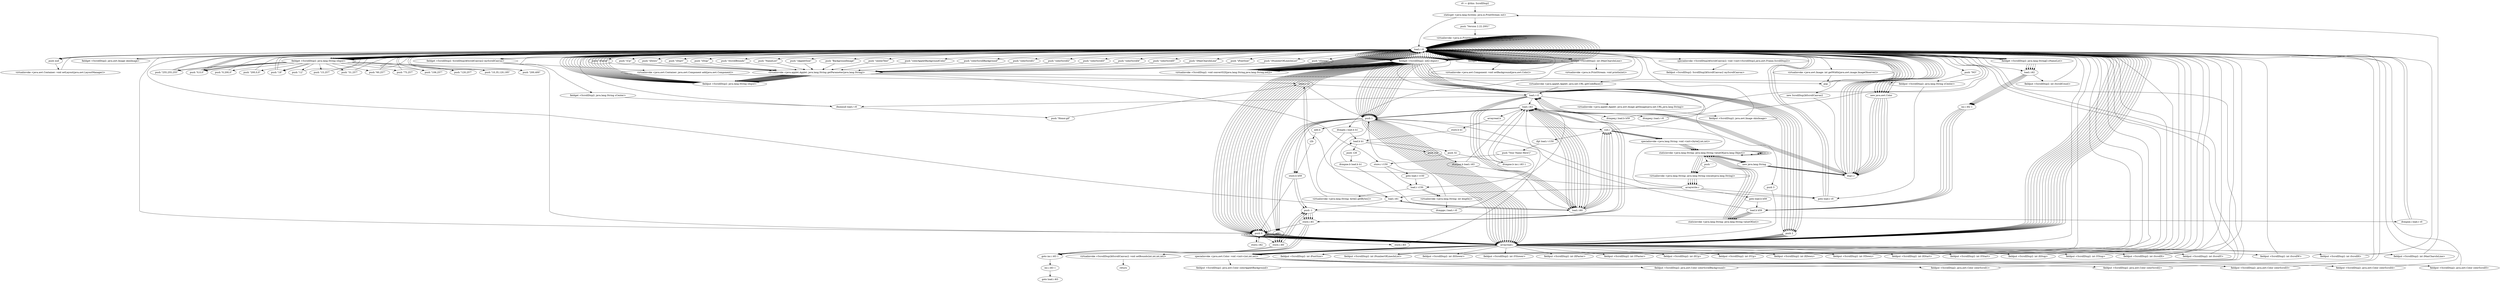 digraph "" {
    "r0 := @this: ScrollDisp2"
    "staticget <java.lang.System: java.io.PrintStream out>"
    "r0 := @this: ScrollDisp2"->"staticget <java.lang.System: java.io.PrintStream out>";
    "push \"Version 2.22.2001\""
    "staticget <java.lang.System: java.io.PrintStream out>"->"push \"Version 2.22.2001\"";
    "virtualinvoke <java.io.PrintStream: void println(java.lang.String)>"
    "push \"Version 2.22.2001\""->"virtualinvoke <java.io.PrintStream: void println(java.lang.String)>";
    "load.r r0"
    "virtualinvoke <java.io.PrintStream: void println(java.lang.String)>"->"load.r r0";
    "push \"BackgroundImage\""
    "load.r r0"->"push \"BackgroundImage\"";
    "virtualinvoke <java.applet.Applet: java.lang.String getParameter(java.lang.String)>"
    "push \"BackgroundImage\""->"virtualinvoke <java.applet.Applet: java.lang.String getParameter(java.lang.String)>";
    "store.r r2"
    "virtualinvoke <java.applet.Applet: java.lang.String getParameter(java.lang.String)>"->"store.r r2";
    "load.r r2"
    "store.r r2"->"load.r r2";
    "ifnonnull load.r r0"
    "load.r r2"->"ifnonnull load.r r0";
    "push \"Honor.gif\""
    "ifnonnull load.r r0"->"push \"Honor.gif\"";
    "push \"Honor.gif\""->"store.r r2";
    "goto load.r r0"
    "store.r r2"->"goto load.r r0";
    "goto load.r r0"->"load.r r0";
    "push null"
    "load.r r0"->"push null";
    "virtualinvoke <java.awt.Container: void setLayout(java.awt.LayoutManager)>"
    "push null"->"virtualinvoke <java.awt.Container: void setLayout(java.awt.LayoutManager)>";
    "virtualinvoke <java.awt.Container: void setLayout(java.awt.LayoutManager)>"->"load.r r0";
    "load.r r0"->"load.r r0";
    "load.r r0"->"load.r r0";
    "virtualinvoke <java.applet.Applet: java.net.URL getCodeBase()>"
    "load.r r0"->"virtualinvoke <java.applet.Applet: java.net.URL getCodeBase()>";
    "virtualinvoke <java.applet.Applet: java.net.URL getCodeBase()>"->"load.r r2";
    "virtualinvoke <java.applet.Applet: java.awt.Image getImage(java.net.URL,java.lang.String)>"
    "load.r r2"->"virtualinvoke <java.applet.Applet: java.awt.Image getImage(java.net.URL,java.lang.String)>";
    "fieldput <ScrollDisp2: java.awt.Image skinImage>"
    "virtualinvoke <java.applet.Applet: java.awt.Image getImage(java.net.URL,java.lang.String)>"->"fieldput <ScrollDisp2: java.awt.Image skinImage>";
    "fieldput <ScrollDisp2: java.awt.Image skinImage>"->"load.r r0";
    "fieldget <ScrollDisp2: java.awt.Image skinImage>"
    "load.r r0"->"fieldget <ScrollDisp2: java.awt.Image skinImage>";
    "fieldget <ScrollDisp2: java.awt.Image skinImage>"->"load.r r0";
    "virtualinvoke <java.awt.Image: int getWidth(java.awt.image.ImageObserver)>"
    "load.r r0"->"virtualinvoke <java.awt.Image: int getWidth(java.awt.image.ImageObserver)>";
    "pop"
    "virtualinvoke <java.awt.Image: int getWidth(java.awt.image.ImageObserver)>"->"pop";
    "pop"->"load.r r0";
    "load.r r0"->"load.r r0";
    "push \"centerText\""
    "load.r r0"->"push \"centerText\"";
    "push \"centerText\""->"virtualinvoke <java.applet.Applet: java.lang.String getParameter(java.lang.String)>";
    "fieldput <ScrollDisp2: java.lang.String sCenter>"
    "virtualinvoke <java.applet.Applet: java.lang.String getParameter(java.lang.String)>"->"fieldput <ScrollDisp2: java.lang.String sCenter>";
    "fieldput <ScrollDisp2: java.lang.String sCenter>"->"load.r r0";
    "fieldget <ScrollDisp2: java.lang.String sCenter>"
    "load.r r0"->"fieldget <ScrollDisp2: java.lang.String sCenter>";
    "fieldget <ScrollDisp2: java.lang.String sCenter>"->"ifnonnull load.r r0";
    "ifnonnull load.r r0"->"load.r r0";
    "push \"NO\""
    "load.r r0"->"push \"NO\"";
    "push \"NO\""->"fieldput <ScrollDisp2: java.lang.String sCenter>";
    "fieldput <ScrollDisp2: java.lang.String sCenter>"->"goto load.r r0";
    "goto load.r r0"->"load.r r0";
    "load.r r0"->"load.r r0";
    "push \"colorAppletBackgroundColor\""
    "load.r r0"->"push \"colorAppletBackgroundColor\"";
    "push \"colorAppletBackgroundColor\""->"virtualinvoke <java.applet.Applet: java.lang.String getParameter(java.lang.String)>";
    "fieldput <ScrollDisp2: java.lang.String sInput>"
    "virtualinvoke <java.applet.Applet: java.lang.String getParameter(java.lang.String)>"->"fieldput <ScrollDisp2: java.lang.String sInput>";
    "fieldput <ScrollDisp2: java.lang.String sInput>"->"load.r r0";
    "load.r r0"->"load.r r0";
    "fieldget <ScrollDisp2: java.lang.String sInput>"
    "load.r r0"->"fieldget <ScrollDisp2: java.lang.String sInput>";
    "push \"255,255,255\""
    "fieldget <ScrollDisp2: java.lang.String sInput>"->"push \"255,255,255\"";
    "push \"255,255,255\""->"load.r r0";
    "fieldget <ScrollDisp2: int[] iInput>"
    "load.r r0"->"fieldget <ScrollDisp2: int[] iInput>";
    "virtualinvoke <ScrollDisp2: void convertS2I(java.lang.String,java.lang.String,int[])>"
    "fieldget <ScrollDisp2: int[] iInput>"->"virtualinvoke <ScrollDisp2: void convertS2I(java.lang.String,java.lang.String,int[])>";
    "virtualinvoke <ScrollDisp2: void convertS2I(java.lang.String,java.lang.String,int[])>"->"load.r r0";
    "new java.awt.Color"
    "load.r r0"->"new java.awt.Color";
    "dup1.r"
    "new java.awt.Color"->"dup1.r";
    "dup1.r"->"load.r r0";
    "load.r r0"->"fieldget <ScrollDisp2: int[] iInput>";
    "push 0"
    "fieldget <ScrollDisp2: int[] iInput>"->"push 0";
    "arrayread.i"
    "push 0"->"arrayread.i";
    "arrayread.i"->"load.r r0";
    "load.r r0"->"fieldget <ScrollDisp2: int[] iInput>";
    "push 1"
    "fieldget <ScrollDisp2: int[] iInput>"->"push 1";
    "push 1"->"arrayread.i";
    "arrayread.i"->"load.r r0";
    "load.r r0"->"fieldget <ScrollDisp2: int[] iInput>";
    "push 2"
    "fieldget <ScrollDisp2: int[] iInput>"->"push 2";
    "push 2"->"arrayread.i";
    "specialinvoke <java.awt.Color: void <init>(int,int,int)>"
    "arrayread.i"->"specialinvoke <java.awt.Color: void <init>(int,int,int)>";
    "fieldput <ScrollDisp2: java.awt.Color colorAppletBackground>"
    "specialinvoke <java.awt.Color: void <init>(int,int,int)>"->"fieldput <ScrollDisp2: java.awt.Color colorAppletBackground>";
    "fieldput <ScrollDisp2: java.awt.Color colorAppletBackground>"->"load.r r0";
    "load.r r0"->"load.r r0";
    "fieldget <ScrollDisp2: java.awt.Color colorAppletBackground>"
    "load.r r0"->"fieldget <ScrollDisp2: java.awt.Color colorAppletBackground>";
    "virtualinvoke <java.awt.Component: void setBackground(java.awt.Color)>"
    "fieldget <ScrollDisp2: java.awt.Color colorAppletBackground>"->"virtualinvoke <java.awt.Component: void setBackground(java.awt.Color)>";
    "virtualinvoke <java.awt.Component: void setBackground(java.awt.Color)>"->"load.r r0";
    "load.r r0"->"load.r r0";
    "push \"colorScrollBackground\""
    "load.r r0"->"push \"colorScrollBackground\"";
    "push \"colorScrollBackground\""->"virtualinvoke <java.applet.Applet: java.lang.String getParameter(java.lang.String)>";
    "virtualinvoke <java.applet.Applet: java.lang.String getParameter(java.lang.String)>"->"fieldput <ScrollDisp2: java.lang.String sInput>";
    "fieldput <ScrollDisp2: java.lang.String sInput>"->"load.r r0";
    "load.r r0"->"load.r r0";
    "load.r r0"->"fieldget <ScrollDisp2: java.lang.String sInput>";
    "fieldget <ScrollDisp2: java.lang.String sInput>"->"push \"255,255,255\"";
    "push \"255,255,255\""->"load.r r0";
    "load.r r0"->"fieldget <ScrollDisp2: int[] iInput>";
    "fieldget <ScrollDisp2: int[] iInput>"->"virtualinvoke <ScrollDisp2: void convertS2I(java.lang.String,java.lang.String,int[])>";
    "virtualinvoke <ScrollDisp2: void convertS2I(java.lang.String,java.lang.String,int[])>"->"load.r r0";
    "load.r r0"->"new java.awt.Color";
    "new java.awt.Color"->"dup1.r";
    "dup1.r"->"load.r r0";
    "load.r r0"->"fieldget <ScrollDisp2: int[] iInput>";
    "fieldget <ScrollDisp2: int[] iInput>"->"push 0";
    "push 0"->"arrayread.i";
    "arrayread.i"->"load.r r0";
    "load.r r0"->"fieldget <ScrollDisp2: int[] iInput>";
    "fieldget <ScrollDisp2: int[] iInput>"->"push 1";
    "push 1"->"arrayread.i";
    "arrayread.i"->"load.r r0";
    "load.r r0"->"fieldget <ScrollDisp2: int[] iInput>";
    "fieldget <ScrollDisp2: int[] iInput>"->"push 2";
    "push 2"->"arrayread.i";
    "arrayread.i"->"specialinvoke <java.awt.Color: void <init>(int,int,int)>";
    "fieldput <ScrollDisp2: java.awt.Color colorScrollBackground>"
    "specialinvoke <java.awt.Color: void <init>(int,int,int)>"->"fieldput <ScrollDisp2: java.awt.Color colorScrollBackground>";
    "fieldput <ScrollDisp2: java.awt.Color colorScrollBackground>"->"load.r r0";
    "load.r r0"->"load.r r0";
    "push \"colorScroll1\""
    "load.r r0"->"push \"colorScroll1\"";
    "push \"colorScroll1\""->"virtualinvoke <java.applet.Applet: java.lang.String getParameter(java.lang.String)>";
    "virtualinvoke <java.applet.Applet: java.lang.String getParameter(java.lang.String)>"->"fieldput <ScrollDisp2: java.lang.String sInput>";
    "fieldput <ScrollDisp2: java.lang.String sInput>"->"load.r r0";
    "load.r r0"->"load.r r0";
    "load.r r0"->"fieldget <ScrollDisp2: java.lang.String sInput>";
    "push \"0,0,0\""
    "fieldget <ScrollDisp2: java.lang.String sInput>"->"push \"0,0,0\"";
    "push \"0,0,0\""->"load.r r0";
    "load.r r0"->"fieldget <ScrollDisp2: int[] iInput>";
    "fieldget <ScrollDisp2: int[] iInput>"->"virtualinvoke <ScrollDisp2: void convertS2I(java.lang.String,java.lang.String,int[])>";
    "virtualinvoke <ScrollDisp2: void convertS2I(java.lang.String,java.lang.String,int[])>"->"load.r r0";
    "load.r r0"->"new java.awt.Color";
    "new java.awt.Color"->"dup1.r";
    "dup1.r"->"load.r r0";
    "load.r r0"->"fieldget <ScrollDisp2: int[] iInput>";
    "fieldget <ScrollDisp2: int[] iInput>"->"push 0";
    "push 0"->"arrayread.i";
    "arrayread.i"->"load.r r0";
    "load.r r0"->"fieldget <ScrollDisp2: int[] iInput>";
    "fieldget <ScrollDisp2: int[] iInput>"->"push 1";
    "push 1"->"arrayread.i";
    "arrayread.i"->"load.r r0";
    "load.r r0"->"fieldget <ScrollDisp2: int[] iInput>";
    "fieldget <ScrollDisp2: int[] iInput>"->"push 2";
    "push 2"->"arrayread.i";
    "arrayread.i"->"specialinvoke <java.awt.Color: void <init>(int,int,int)>";
    "fieldput <ScrollDisp2: java.awt.Color colorScroll1>"
    "specialinvoke <java.awt.Color: void <init>(int,int,int)>"->"fieldput <ScrollDisp2: java.awt.Color colorScroll1>";
    "fieldput <ScrollDisp2: java.awt.Color colorScroll1>"->"load.r r0";
    "load.r r0"->"load.r r0";
    "push \"colorScroll2\""
    "load.r r0"->"push \"colorScroll2\"";
    "push \"colorScroll2\""->"virtualinvoke <java.applet.Applet: java.lang.String getParameter(java.lang.String)>";
    "virtualinvoke <java.applet.Applet: java.lang.String getParameter(java.lang.String)>"->"fieldput <ScrollDisp2: java.lang.String sInput>";
    "fieldput <ScrollDisp2: java.lang.String sInput>"->"load.r r0";
    "load.r r0"->"load.r r0";
    "load.r r0"->"fieldget <ScrollDisp2: java.lang.String sInput>";
    "push \"0,200,0\""
    "fieldget <ScrollDisp2: java.lang.String sInput>"->"push \"0,200,0\"";
    "push \"0,200,0\""->"load.r r0";
    "load.r r0"->"fieldget <ScrollDisp2: int[] iInput>";
    "fieldget <ScrollDisp2: int[] iInput>"->"virtualinvoke <ScrollDisp2: void convertS2I(java.lang.String,java.lang.String,int[])>";
    "virtualinvoke <ScrollDisp2: void convertS2I(java.lang.String,java.lang.String,int[])>"->"load.r r0";
    "load.r r0"->"new java.awt.Color";
    "new java.awt.Color"->"dup1.r";
    "dup1.r"->"load.r r0";
    "load.r r0"->"fieldget <ScrollDisp2: int[] iInput>";
    "fieldget <ScrollDisp2: int[] iInput>"->"push 0";
    "push 0"->"arrayread.i";
    "arrayread.i"->"load.r r0";
    "load.r r0"->"fieldget <ScrollDisp2: int[] iInput>";
    "fieldget <ScrollDisp2: int[] iInput>"->"push 1";
    "push 1"->"arrayread.i";
    "arrayread.i"->"load.r r0";
    "load.r r0"->"fieldget <ScrollDisp2: int[] iInput>";
    "fieldget <ScrollDisp2: int[] iInput>"->"push 2";
    "push 2"->"arrayread.i";
    "arrayread.i"->"specialinvoke <java.awt.Color: void <init>(int,int,int)>";
    "fieldput <ScrollDisp2: java.awt.Color colorScroll2>"
    "specialinvoke <java.awt.Color: void <init>(int,int,int)>"->"fieldput <ScrollDisp2: java.awt.Color colorScroll2>";
    "fieldput <ScrollDisp2: java.awt.Color colorScroll2>"->"load.r r0";
    "load.r r0"->"load.r r0";
    "push \"colorScroll3\""
    "load.r r0"->"push \"colorScroll3\"";
    "push \"colorScroll3\""->"virtualinvoke <java.applet.Applet: java.lang.String getParameter(java.lang.String)>";
    "virtualinvoke <java.applet.Applet: java.lang.String getParameter(java.lang.String)>"->"fieldput <ScrollDisp2: java.lang.String sInput>";
    "fieldput <ScrollDisp2: java.lang.String sInput>"->"load.r r0";
    "load.r r0"->"load.r r0";
    "load.r r0"->"fieldget <ScrollDisp2: java.lang.String sInput>";
    "push \"200,0,0\""
    "fieldget <ScrollDisp2: java.lang.String sInput>"->"push \"200,0,0\"";
    "push \"200,0,0\""->"load.r r0";
    "load.r r0"->"fieldget <ScrollDisp2: int[] iInput>";
    "fieldget <ScrollDisp2: int[] iInput>"->"virtualinvoke <ScrollDisp2: void convertS2I(java.lang.String,java.lang.String,int[])>";
    "virtualinvoke <ScrollDisp2: void convertS2I(java.lang.String,java.lang.String,int[])>"->"load.r r0";
    "load.r r0"->"new java.awt.Color";
    "new java.awt.Color"->"dup1.r";
    "dup1.r"->"load.r r0";
    "load.r r0"->"fieldget <ScrollDisp2: int[] iInput>";
    "fieldget <ScrollDisp2: int[] iInput>"->"push 0";
    "push 0"->"arrayread.i";
    "arrayread.i"->"load.r r0";
    "load.r r0"->"fieldget <ScrollDisp2: int[] iInput>";
    "fieldget <ScrollDisp2: int[] iInput>"->"push 1";
    "push 1"->"arrayread.i";
    "arrayread.i"->"load.r r0";
    "load.r r0"->"fieldget <ScrollDisp2: int[] iInput>";
    "fieldget <ScrollDisp2: int[] iInput>"->"push 2";
    "push 2"->"arrayread.i";
    "arrayread.i"->"specialinvoke <java.awt.Color: void <init>(int,int,int)>";
    "fieldput <ScrollDisp2: java.awt.Color colorScroll3>"
    "specialinvoke <java.awt.Color: void <init>(int,int,int)>"->"fieldput <ScrollDisp2: java.awt.Color colorScroll3>";
    "fieldput <ScrollDisp2: java.awt.Color colorScroll3>"->"load.r r0";
    "load.r r0"->"load.r r0";
    "push \"colorScroll4\""
    "load.r r0"->"push \"colorScroll4\"";
    "push \"colorScroll4\""->"virtualinvoke <java.applet.Applet: java.lang.String getParameter(java.lang.String)>";
    "virtualinvoke <java.applet.Applet: java.lang.String getParameter(java.lang.String)>"->"fieldput <ScrollDisp2: java.lang.String sInput>";
    "fieldput <ScrollDisp2: java.lang.String sInput>"->"load.r r0";
    "load.r r0"->"load.r r0";
    "load.r r0"->"fieldget <ScrollDisp2: java.lang.String sInput>";
    "fieldget <ScrollDisp2: java.lang.String sInput>"->"push \"0,0,0\"";
    "push \"0,0,0\""->"load.r r0";
    "load.r r0"->"fieldget <ScrollDisp2: int[] iInput>";
    "fieldget <ScrollDisp2: int[] iInput>"->"virtualinvoke <ScrollDisp2: void convertS2I(java.lang.String,java.lang.String,int[])>";
    "virtualinvoke <ScrollDisp2: void convertS2I(java.lang.String,java.lang.String,int[])>"->"load.r r0";
    "load.r r0"->"new java.awt.Color";
    "new java.awt.Color"->"dup1.r";
    "dup1.r"->"load.r r0";
    "load.r r0"->"fieldget <ScrollDisp2: int[] iInput>";
    "fieldget <ScrollDisp2: int[] iInput>"->"push 0";
    "push 0"->"arrayread.i";
    "arrayread.i"->"load.r r0";
    "load.r r0"->"fieldget <ScrollDisp2: int[] iInput>";
    "fieldget <ScrollDisp2: int[] iInput>"->"push 1";
    "push 1"->"arrayread.i";
    "arrayread.i"->"load.r r0";
    "load.r r0"->"fieldget <ScrollDisp2: int[] iInput>";
    "fieldget <ScrollDisp2: int[] iInput>"->"push 2";
    "push 2"->"arrayread.i";
    "arrayread.i"->"specialinvoke <java.awt.Color: void <init>(int,int,int)>";
    "fieldput <ScrollDisp2: java.awt.Color colorScroll4>"
    "specialinvoke <java.awt.Color: void <init>(int,int,int)>"->"fieldput <ScrollDisp2: java.awt.Color colorScroll4>";
    "fieldput <ScrollDisp2: java.awt.Color colorScroll4>"->"load.r r0";
    "load.r r0"->"load.r r0";
    "push \"colorScroll5\""
    "load.r r0"->"push \"colorScroll5\"";
    "push \"colorScroll5\""->"virtualinvoke <java.applet.Applet: java.lang.String getParameter(java.lang.String)>";
    "virtualinvoke <java.applet.Applet: java.lang.String getParameter(java.lang.String)>"->"fieldput <ScrollDisp2: java.lang.String sInput>";
    "fieldput <ScrollDisp2: java.lang.String sInput>"->"load.r r0";
    "load.r r0"->"load.r r0";
    "load.r r0"->"fieldget <ScrollDisp2: java.lang.String sInput>";
    "fieldget <ScrollDisp2: java.lang.String sInput>"->"push \"0,0,0\"";
    "push \"0,0,0\""->"load.r r0";
    "load.r r0"->"fieldget <ScrollDisp2: int[] iInput>";
    "fieldget <ScrollDisp2: int[] iInput>"->"virtualinvoke <ScrollDisp2: void convertS2I(java.lang.String,java.lang.String,int[])>";
    "virtualinvoke <ScrollDisp2: void convertS2I(java.lang.String,java.lang.String,int[])>"->"load.r r0";
    "load.r r0"->"new java.awt.Color";
    "new java.awt.Color"->"dup1.r";
    "dup1.r"->"load.r r0";
    "load.r r0"->"fieldget <ScrollDisp2: int[] iInput>";
    "fieldget <ScrollDisp2: int[] iInput>"->"push 0";
    "push 0"->"arrayread.i";
    "arrayread.i"->"load.r r0";
    "load.r r0"->"fieldget <ScrollDisp2: int[] iInput>";
    "fieldget <ScrollDisp2: int[] iInput>"->"push 1";
    "push 1"->"arrayread.i";
    "arrayread.i"->"load.r r0";
    "load.r r0"->"fieldget <ScrollDisp2: int[] iInput>";
    "fieldget <ScrollDisp2: int[] iInput>"->"push 2";
    "push 2"->"arrayread.i";
    "arrayread.i"->"specialinvoke <java.awt.Color: void <init>(int,int,int)>";
    "fieldput <ScrollDisp2: java.awt.Color colorScroll5>"
    "specialinvoke <java.awt.Color: void <init>(int,int,int)>"->"fieldput <ScrollDisp2: java.awt.Color colorScroll5>";
    "fieldput <ScrollDisp2: java.awt.Color colorScroll5>"->"load.r r0";
    "load.r r0"->"load.r r0";
    "push \"iMaxCharsInLine\""
    "load.r r0"->"push \"iMaxCharsInLine\"";
    "push \"iMaxCharsInLine\""->"virtualinvoke <java.applet.Applet: java.lang.String getParameter(java.lang.String)>";
    "virtualinvoke <java.applet.Applet: java.lang.String getParameter(java.lang.String)>"->"fieldput <ScrollDisp2: java.lang.String sInput>";
    "fieldput <ScrollDisp2: java.lang.String sInput>"->"load.r r0";
    "load.r r0"->"load.r r0";
    "load.r r0"->"fieldget <ScrollDisp2: java.lang.String sInput>";
    "push \"18\""
    "fieldget <ScrollDisp2: java.lang.String sInput>"->"push \"18\"";
    "push \"18\""->"load.r r0";
    "load.r r0"->"fieldget <ScrollDisp2: int[] iInput>";
    "fieldget <ScrollDisp2: int[] iInput>"->"virtualinvoke <ScrollDisp2: void convertS2I(java.lang.String,java.lang.String,int[])>";
    "virtualinvoke <ScrollDisp2: void convertS2I(java.lang.String,java.lang.String,int[])>"->"load.r r0";
    "load.r r0"->"load.r r0";
    "load.r r0"->"fieldget <ScrollDisp2: int[] iInput>";
    "fieldget <ScrollDisp2: int[] iInput>"->"push 0";
    "push 0"->"arrayread.i";
    "fieldput <ScrollDisp2: int iMaxCharsInLine>"
    "arrayread.i"->"fieldput <ScrollDisp2: int iMaxCharsInLine>";
    "fieldput <ScrollDisp2: int iMaxCharsInLine>"->"staticget <java.lang.System: java.io.PrintStream out>";
    "staticget <java.lang.System: java.io.PrintStream out>"->"load.r r0";
    "fieldget <ScrollDisp2: int iMaxCharsInLine>"
    "load.r r0"->"fieldget <ScrollDisp2: int iMaxCharsInLine>";
    "virtualinvoke <java.io.PrintStream: void println(int)>"
    "fieldget <ScrollDisp2: int iMaxCharsInLine>"->"virtualinvoke <java.io.PrintStream: void println(int)>";
    "virtualinvoke <java.io.PrintStream: void println(int)>"->"load.r r0";
    "load.r r0"->"load.r r0";
    "push \"iFontSize\""
    "load.r r0"->"push \"iFontSize\"";
    "push \"iFontSize\""->"virtualinvoke <java.applet.Applet: java.lang.String getParameter(java.lang.String)>";
    "virtualinvoke <java.applet.Applet: java.lang.String getParameter(java.lang.String)>"->"fieldput <ScrollDisp2: java.lang.String sInput>";
    "fieldput <ScrollDisp2: java.lang.String sInput>"->"load.r r0";
    "load.r r0"->"load.r r0";
    "load.r r0"->"fieldget <ScrollDisp2: java.lang.String sInput>";
    "push \"12\""
    "fieldget <ScrollDisp2: java.lang.String sInput>"->"push \"12\"";
    "push \"12\""->"load.r r0";
    "load.r r0"->"fieldget <ScrollDisp2: int[] iInput>";
    "fieldget <ScrollDisp2: int[] iInput>"->"virtualinvoke <ScrollDisp2: void convertS2I(java.lang.String,java.lang.String,int[])>";
    "virtualinvoke <ScrollDisp2: void convertS2I(java.lang.String,java.lang.String,int[])>"->"load.r r0";
    "load.r r0"->"load.r r0";
    "load.r r0"->"fieldget <ScrollDisp2: int[] iInput>";
    "fieldget <ScrollDisp2: int[] iInput>"->"push 0";
    "push 0"->"arrayread.i";
    "fieldput <ScrollDisp2: int iFontSize>"
    "arrayread.i"->"fieldput <ScrollDisp2: int iFontSize>";
    "fieldput <ScrollDisp2: int iFontSize>"->"load.r r0";
    "load.r r0"->"load.r r0";
    "push \"iNumberOfLinesInList\""
    "load.r r0"->"push \"iNumberOfLinesInList\"";
    "push \"iNumberOfLinesInList\""->"virtualinvoke <java.applet.Applet: java.lang.String getParameter(java.lang.String)>";
    "virtualinvoke <java.applet.Applet: java.lang.String getParameter(java.lang.String)>"->"fieldput <ScrollDisp2: java.lang.String sInput>";
    "fieldput <ScrollDisp2: java.lang.String sInput>"->"load.r r0";
    "load.r r0"->"load.r r0";
    "load.r r0"->"fieldget <ScrollDisp2: java.lang.String sInput>";
    "fieldget <ScrollDisp2: java.lang.String sInput>"->"push \"18\"";
    "push \"18\""->"load.r r0";
    "load.r r0"->"fieldget <ScrollDisp2: int[] iInput>";
    "fieldget <ScrollDisp2: int[] iInput>"->"virtualinvoke <ScrollDisp2: void convertS2I(java.lang.String,java.lang.String,int[])>";
    "virtualinvoke <ScrollDisp2: void convertS2I(java.lang.String,java.lang.String,int[])>"->"load.r r0";
    "load.r r0"->"load.r r0";
    "load.r r0"->"fieldget <ScrollDisp2: int[] iInput>";
    "fieldget <ScrollDisp2: int[] iInput>"->"push 0";
    "push 0"->"arrayread.i";
    "fieldput <ScrollDisp2: int iNumberOfLinesInList>"
    "arrayread.i"->"fieldput <ScrollDisp2: int iNumberOfLinesInList>";
    "fieldput <ScrollDisp2: int iNumberOfLinesInList>"->"load.r r0";
    "load.r r0"->"load.r r0";
    "push \"iSlower\""
    "load.r r0"->"push \"iSlower\"";
    "push \"iSlower\""->"virtualinvoke <java.applet.Applet: java.lang.String getParameter(java.lang.String)>";
    "virtualinvoke <java.applet.Applet: java.lang.String getParameter(java.lang.String)>"->"fieldput <ScrollDisp2: java.lang.String sInput>";
    "fieldput <ScrollDisp2: java.lang.String sInput>"->"load.r r0";
    "load.r r0"->"load.r r0";
    "load.r r0"->"fieldget <ScrollDisp2: java.lang.String sInput>";
    "push \"15,257\""
    "fieldget <ScrollDisp2: java.lang.String sInput>"->"push \"15,257\"";
    "push \"15,257\""->"load.r r0";
    "load.r r0"->"fieldget <ScrollDisp2: int[] iInput>";
    "fieldget <ScrollDisp2: int[] iInput>"->"virtualinvoke <ScrollDisp2: void convertS2I(java.lang.String,java.lang.String,int[])>";
    "virtualinvoke <ScrollDisp2: void convertS2I(java.lang.String,java.lang.String,int[])>"->"load.r r0";
    "load.r r0"->"load.r r0";
    "load.r r0"->"fieldget <ScrollDisp2: int[] iInput>";
    "fieldget <ScrollDisp2: int[] iInput>"->"push 0";
    "push 0"->"arrayread.i";
    "fieldput <ScrollDisp2: int iXSlower>"
    "arrayread.i"->"fieldput <ScrollDisp2: int iXSlower>";
    "fieldput <ScrollDisp2: int iXSlower>"->"load.r r0";
    "load.r r0"->"load.r r0";
    "load.r r0"->"fieldget <ScrollDisp2: int[] iInput>";
    "fieldget <ScrollDisp2: int[] iInput>"->"push 1";
    "push 1"->"arrayread.i";
    "fieldput <ScrollDisp2: int iYSlower>"
    "arrayread.i"->"fieldput <ScrollDisp2: int iYSlower>";
    "fieldput <ScrollDisp2: int iYSlower>"->"load.r r0";
    "load.r r0"->"load.r r0";
    "push \"iFaster\""
    "load.r r0"->"push \"iFaster\"";
    "push \"iFaster\""->"virtualinvoke <java.applet.Applet: java.lang.String getParameter(java.lang.String)>";
    "virtualinvoke <java.applet.Applet: java.lang.String getParameter(java.lang.String)>"->"fieldput <ScrollDisp2: java.lang.String sInput>";
    "fieldput <ScrollDisp2: java.lang.String sInput>"->"load.r r0";
    "load.r r0"->"load.r r0";
    "load.r r0"->"fieldget <ScrollDisp2: java.lang.String sInput>";
    "push \"31,257\""
    "fieldget <ScrollDisp2: java.lang.String sInput>"->"push \"31,257\"";
    "push \"31,257\""->"load.r r0";
    "load.r r0"->"fieldget <ScrollDisp2: int[] iInput>";
    "fieldget <ScrollDisp2: int[] iInput>"->"virtualinvoke <ScrollDisp2: void convertS2I(java.lang.String,java.lang.String,int[])>";
    "virtualinvoke <ScrollDisp2: void convertS2I(java.lang.String,java.lang.String,int[])>"->"load.r r0";
    "load.r r0"->"load.r r0";
    "load.r r0"->"fieldget <ScrollDisp2: int[] iInput>";
    "fieldget <ScrollDisp2: int[] iInput>"->"push 0";
    "push 0"->"arrayread.i";
    "fieldput <ScrollDisp2: int iXFaster>"
    "arrayread.i"->"fieldput <ScrollDisp2: int iXFaster>";
    "fieldput <ScrollDisp2: int iXFaster>"->"load.r r0";
    "load.r r0"->"load.r r0";
    "load.r r0"->"fieldget <ScrollDisp2: int[] iInput>";
    "fieldget <ScrollDisp2: int[] iInput>"->"push 1";
    "push 1"->"arrayread.i";
    "fieldput <ScrollDisp2: int iYFaster>"
    "arrayread.i"->"fieldput <ScrollDisp2: int iYFaster>";
    "fieldput <ScrollDisp2: int iYFaster>"->"load.r r0";
    "load.r r0"->"load.r r0";
    "push \"iUp\""
    "load.r r0"->"push \"iUp\"";
    "push \"iUp\""->"virtualinvoke <java.applet.Applet: java.lang.String getParameter(java.lang.String)>";
    "virtualinvoke <java.applet.Applet: java.lang.String getParameter(java.lang.String)>"->"fieldput <ScrollDisp2: java.lang.String sInput>";
    "fieldput <ScrollDisp2: java.lang.String sInput>"->"load.r r0";
    "load.r r0"->"load.r r0";
    "load.r r0"->"fieldget <ScrollDisp2: java.lang.String sInput>";
    "push \"60,257\""
    "fieldget <ScrollDisp2: java.lang.String sInput>"->"push \"60,257\"";
    "push \"60,257\""->"load.r r0";
    "load.r r0"->"fieldget <ScrollDisp2: int[] iInput>";
    "fieldget <ScrollDisp2: int[] iInput>"->"virtualinvoke <ScrollDisp2: void convertS2I(java.lang.String,java.lang.String,int[])>";
    "virtualinvoke <ScrollDisp2: void convertS2I(java.lang.String,java.lang.String,int[])>"->"load.r r0";
    "load.r r0"->"load.r r0";
    "load.r r0"->"fieldget <ScrollDisp2: int[] iInput>";
    "fieldget <ScrollDisp2: int[] iInput>"->"push 0";
    "push 0"->"arrayread.i";
    "fieldput <ScrollDisp2: int iXUp>"
    "arrayread.i"->"fieldput <ScrollDisp2: int iXUp>";
    "fieldput <ScrollDisp2: int iXUp>"->"load.r r0";
    "load.r r0"->"load.r r0";
    "load.r r0"->"fieldget <ScrollDisp2: int[] iInput>";
    "fieldget <ScrollDisp2: int[] iInput>"->"push 1";
    "push 1"->"arrayread.i";
    "fieldput <ScrollDisp2: int iYUp>"
    "arrayread.i"->"fieldput <ScrollDisp2: int iYUp>";
    "fieldput <ScrollDisp2: int iYUp>"->"load.r r0";
    "load.r r0"->"load.r r0";
    "push \"iDown\""
    "load.r r0"->"push \"iDown\"";
    "push \"iDown\""->"virtualinvoke <java.applet.Applet: java.lang.String getParameter(java.lang.String)>";
    "virtualinvoke <java.applet.Applet: java.lang.String getParameter(java.lang.String)>"->"fieldput <ScrollDisp2: java.lang.String sInput>";
    "fieldput <ScrollDisp2: java.lang.String sInput>"->"load.r r0";
    "load.r r0"->"load.r r0";
    "load.r r0"->"fieldget <ScrollDisp2: java.lang.String sInput>";
    "push \"75,257\""
    "fieldget <ScrollDisp2: java.lang.String sInput>"->"push \"75,257\"";
    "push \"75,257\""->"load.r r0";
    "load.r r0"->"fieldget <ScrollDisp2: int[] iInput>";
    "fieldget <ScrollDisp2: int[] iInput>"->"virtualinvoke <ScrollDisp2: void convertS2I(java.lang.String,java.lang.String,int[])>";
    "virtualinvoke <ScrollDisp2: void convertS2I(java.lang.String,java.lang.String,int[])>"->"load.r r0";
    "load.r r0"->"load.r r0";
    "load.r r0"->"fieldget <ScrollDisp2: int[] iInput>";
    "fieldget <ScrollDisp2: int[] iInput>"->"push 0";
    "push 0"->"arrayread.i";
    "fieldput <ScrollDisp2: int iXDown>"
    "arrayread.i"->"fieldput <ScrollDisp2: int iXDown>";
    "fieldput <ScrollDisp2: int iXDown>"->"load.r r0";
    "load.r r0"->"load.r r0";
    "load.r r0"->"fieldget <ScrollDisp2: int[] iInput>";
    "fieldget <ScrollDisp2: int[] iInput>"->"push 1";
    "push 1"->"arrayread.i";
    "fieldput <ScrollDisp2: int iYDown>"
    "arrayread.i"->"fieldput <ScrollDisp2: int iYDown>";
    "fieldput <ScrollDisp2: int iYDown>"->"load.r r0";
    "load.r r0"->"load.r r0";
    "push \"iStart\""
    "load.r r0"->"push \"iStart\"";
    "push \"iStart\""->"virtualinvoke <java.applet.Applet: java.lang.String getParameter(java.lang.String)>";
    "virtualinvoke <java.applet.Applet: java.lang.String getParameter(java.lang.String)>"->"fieldput <ScrollDisp2: java.lang.String sInput>";
    "fieldput <ScrollDisp2: java.lang.String sInput>"->"load.r r0";
    "load.r r0"->"load.r r0";
    "load.r r0"->"fieldget <ScrollDisp2: java.lang.String sInput>";
    "push \"106,257\""
    "fieldget <ScrollDisp2: java.lang.String sInput>"->"push \"106,257\"";
    "push \"106,257\""->"load.r r0";
    "load.r r0"->"fieldget <ScrollDisp2: int[] iInput>";
    "fieldget <ScrollDisp2: int[] iInput>"->"virtualinvoke <ScrollDisp2: void convertS2I(java.lang.String,java.lang.String,int[])>";
    "virtualinvoke <ScrollDisp2: void convertS2I(java.lang.String,java.lang.String,int[])>"->"load.r r0";
    "load.r r0"->"load.r r0";
    "load.r r0"->"fieldget <ScrollDisp2: int[] iInput>";
    "fieldget <ScrollDisp2: int[] iInput>"->"push 0";
    "push 0"->"arrayread.i";
    "fieldput <ScrollDisp2: int iXStart>"
    "arrayread.i"->"fieldput <ScrollDisp2: int iXStart>";
    "fieldput <ScrollDisp2: int iXStart>"->"load.r r0";
    "load.r r0"->"load.r r0";
    "load.r r0"->"fieldget <ScrollDisp2: int[] iInput>";
    "fieldget <ScrollDisp2: int[] iInput>"->"push 1";
    "push 1"->"arrayread.i";
    "fieldput <ScrollDisp2: int iYStart>"
    "arrayread.i"->"fieldput <ScrollDisp2: int iYStart>";
    "fieldput <ScrollDisp2: int iYStart>"->"load.r r0";
    "load.r r0"->"load.r r0";
    "push \"iStop\""
    "load.r r0"->"push \"iStop\"";
    "push \"iStop\""->"virtualinvoke <java.applet.Applet: java.lang.String getParameter(java.lang.String)>";
    "virtualinvoke <java.applet.Applet: java.lang.String getParameter(java.lang.String)>"->"fieldput <ScrollDisp2: java.lang.String sInput>";
    "fieldput <ScrollDisp2: java.lang.String sInput>"->"load.r r0";
    "load.r r0"->"load.r r0";
    "load.r r0"->"fieldget <ScrollDisp2: java.lang.String sInput>";
    "push \"120,257\""
    "fieldget <ScrollDisp2: java.lang.String sInput>"->"push \"120,257\"";
    "push \"120,257\""->"load.r r0";
    "load.r r0"->"fieldget <ScrollDisp2: int[] iInput>";
    "fieldget <ScrollDisp2: int[] iInput>"->"virtualinvoke <ScrollDisp2: void convertS2I(java.lang.String,java.lang.String,int[])>";
    "virtualinvoke <ScrollDisp2: void convertS2I(java.lang.String,java.lang.String,int[])>"->"load.r r0";
    "load.r r0"->"load.r r0";
    "load.r r0"->"fieldget <ScrollDisp2: int[] iInput>";
    "fieldget <ScrollDisp2: int[] iInput>"->"push 0";
    "push 0"->"arrayread.i";
    "fieldput <ScrollDisp2: int iXStop>"
    "arrayread.i"->"fieldput <ScrollDisp2: int iXStop>";
    "fieldput <ScrollDisp2: int iXStop>"->"load.r r0";
    "load.r r0"->"load.r r0";
    "load.r r0"->"fieldget <ScrollDisp2: int[] iInput>";
    "fieldget <ScrollDisp2: int[] iInput>"->"push 1";
    "push 1"->"arrayread.i";
    "fieldput <ScrollDisp2: int iYStop>"
    "arrayread.i"->"fieldput <ScrollDisp2: int iYStop>";
    "fieldput <ScrollDisp2: int iYStop>"->"load.r r0";
    "load.r r0"->"load.r r0";
    "push \"iScrollBounds\""
    "load.r r0"->"push \"iScrollBounds\"";
    "push \"iScrollBounds\""->"virtualinvoke <java.applet.Applet: java.lang.String getParameter(java.lang.String)>";
    "virtualinvoke <java.applet.Applet: java.lang.String getParameter(java.lang.String)>"->"fieldput <ScrollDisp2: java.lang.String sInput>";
    "fieldput <ScrollDisp2: java.lang.String sInput>"->"load.r r0";
    "load.r r0"->"load.r r0";
    "load.r r0"->"fieldget <ScrollDisp2: java.lang.String sInput>";
    "push \"10,35,120,195\""
    "fieldget <ScrollDisp2: java.lang.String sInput>"->"push \"10,35,120,195\"";
    "push \"10,35,120,195\""->"load.r r0";
    "load.r r0"->"fieldget <ScrollDisp2: int[] iInput>";
    "fieldget <ScrollDisp2: int[] iInput>"->"virtualinvoke <ScrollDisp2: void convertS2I(java.lang.String,java.lang.String,int[])>";
    "virtualinvoke <ScrollDisp2: void convertS2I(java.lang.String,java.lang.String,int[])>"->"load.r r0";
    "load.r r0"->"load.r r0";
    "load.r r0"->"fieldget <ScrollDisp2: int[] iInput>";
    "fieldget <ScrollDisp2: int[] iInput>"->"push 0";
    "push 0"->"arrayread.i";
    "fieldput <ScrollDisp2: int iScrollX>"
    "arrayread.i"->"fieldput <ScrollDisp2: int iScrollX>";
    "fieldput <ScrollDisp2: int iScrollX>"->"load.r r0";
    "load.r r0"->"load.r r0";
    "load.r r0"->"fieldget <ScrollDisp2: int[] iInput>";
    "fieldget <ScrollDisp2: int[] iInput>"->"push 1";
    "push 1"->"arrayread.i";
    "fieldput <ScrollDisp2: int iScrollY>"
    "arrayread.i"->"fieldput <ScrollDisp2: int iScrollY>";
    "fieldput <ScrollDisp2: int iScrollY>"->"load.r r0";
    "load.r r0"->"load.r r0";
    "load.r r0"->"fieldget <ScrollDisp2: int[] iInput>";
    "fieldget <ScrollDisp2: int[] iInput>"->"push 2";
    "push 2"->"arrayread.i";
    "fieldput <ScrollDisp2: int iScrollW>"
    "arrayread.i"->"fieldput <ScrollDisp2: int iScrollW>";
    "fieldput <ScrollDisp2: int iScrollW>"->"load.r r0";
    "load.r r0"->"load.r r0";
    "load.r r0"->"fieldget <ScrollDisp2: int[] iInput>";
    "push 3"
    "fieldget <ScrollDisp2: int[] iInput>"->"push 3";
    "push 3"->"arrayread.i";
    "fieldput <ScrollDisp2: int iScrollH>"
    "arrayread.i"->"fieldput <ScrollDisp2: int iScrollH>";
    "fieldput <ScrollDisp2: int iScrollH>"->"load.r r0";
    "push \"NameList\""
    "load.r r0"->"push \"NameList\"";
    "push \"NameList\""->"virtualinvoke <java.applet.Applet: java.lang.String getParameter(java.lang.String)>";
    "store.r r150"
    "virtualinvoke <java.applet.Applet: java.lang.String getParameter(java.lang.String)>"->"store.r r150";
    "load.r r150"
    "store.r r150"->"load.r r150";
    "virtualinvoke <java.lang.String: int length()>"
    "load.r r150"->"virtualinvoke <java.lang.String: int length()>";
    "virtualinvoke <java.lang.String: int length()>"->"push 1";
    "sub.i"
    "push 1"->"sub.i";
    "ifgt load.r r150"
    "sub.i"->"ifgt load.r r150";
    "push \"Your Name Here!|\""
    "ifgt load.r r150"->"push \"Your Name Here!|\"";
    "push \"Your Name Here!|\""->"store.r r150";
    "goto load.r r150"
    "store.r r150"->"goto load.r r150";
    "goto load.r r150"->"load.r r150";
    "virtualinvoke <java.lang.String: byte[] getBytes()>"
    "load.r r150"->"virtualinvoke <java.lang.String: byte[] getBytes()>";
    "virtualinvoke <java.lang.String: byte[] getBytes()>"->"store.r r2";
    "store.r r2"->"push 1";
    "store.b b59"
    "push 1"->"store.b b59";
    "store.b b59"->"push 0";
    "store.i i60"
    "push 0"->"store.i i60";
    "push -1"
    "store.i i60"->"push -1";
    "store.i i61"
    "push -1"->"store.i i61";
    "store.i i61"->"push 0";
    "store.i i62"
    "push 0"->"store.i i62";
    "store.i i62"->"push 0";
    "store.i i63"
    "push 0"->"store.i i63";
    "load.i i63"
    "store.i i63"->"load.i i63";
    "load.i i63"->"load.r r150";
    "load.r r150"->"virtualinvoke <java.lang.String: int length()>";
    "ifcmpge.i load.r r0"
    "virtualinvoke <java.lang.String: int length()>"->"ifcmpge.i load.r r0";
    "ifcmpge.i load.r r0"->"load.r r2";
    "load.r r2"->"load.i i63";
    "arrayread.b"
    "load.i i63"->"arrayread.b";
    "store.b b1"
    "arrayread.b"->"store.b b1";
    "load.b b1"
    "store.b b1"->"load.b b1";
    "push 126"
    "load.b b1"->"push 126";
    "ifcmpne.b load.b b1"
    "push 126"->"ifcmpne.b load.b b1";
    "load.i i60"
    "ifcmpne.b load.b b1"->"load.i i60";
    "load.i i60"->"load.i i63";
    "ifcmpeq.i load.b b59"
    "load.i i63"->"ifcmpeq.i load.b b59";
    "ifcmpeq.i load.b b59"->"load.r r0";
    "fieldget <ScrollDisp2: java.lang.String[] sNameList>"
    "load.r r0"->"fieldget <ScrollDisp2: java.lang.String[] sNameList>";
    "load.i i62"
    "fieldget <ScrollDisp2: java.lang.String[] sNameList>"->"load.i i62";
    "inc.i i62 1"
    "load.i i62"->"inc.i i62 1";
    "load.b b59"
    "inc.i i62 1"->"load.b b59";
    "staticinvoke <java.lang.String: java.lang.String valueOf(int)>"
    "load.b b59"->"staticinvoke <java.lang.String: java.lang.String valueOf(int)>";
    "staticinvoke <java.lang.String: java.lang.String valueOf(java.lang.Object)>"
    "staticinvoke <java.lang.String: java.lang.String valueOf(int)>"->"staticinvoke <java.lang.String: java.lang.String valueOf(java.lang.Object)>";
    "new java.lang.String"
    "staticinvoke <java.lang.String: java.lang.String valueOf(java.lang.Object)>"->"new java.lang.String";
    "new java.lang.String"->"dup1.r";
    "dup1.r"->"load.r r2";
    "load.r r2"->"load.i i60";
    "load.i i60"->"load.i i63";
    "load.i i63"->"load.i i60";
    "load.i i60"->"sub.i";
    "specialinvoke <java.lang.String: void <init>(byte[],int,int)>"
    "sub.i"->"specialinvoke <java.lang.String: void <init>(byte[],int,int)>";
    "specialinvoke <java.lang.String: void <init>(byte[],int,int)>"->"staticinvoke <java.lang.String: java.lang.String valueOf(java.lang.Object)>";
    "staticinvoke <java.lang.String: java.lang.String valueOf(java.lang.Object)>"->"staticinvoke <java.lang.String: java.lang.String valueOf(java.lang.Object)>";
    "virtualinvoke <java.lang.String: java.lang.String concat(java.lang.String)>"
    "staticinvoke <java.lang.String: java.lang.String valueOf(java.lang.Object)>"->"virtualinvoke <java.lang.String: java.lang.String concat(java.lang.String)>";
    "arraywrite.r"
    "virtualinvoke <java.lang.String: java.lang.String concat(java.lang.String)>"->"arraywrite.r";
    "goto load.b b59"
    "arraywrite.r"->"goto load.b b59";
    "goto load.b b59"->"load.b b59";
    "load.b b59"->"push 1";
    "add.b"
    "push 1"->"add.b";
    "i2b"
    "add.b"->"i2b";
    "i2b"->"store.b b59";
    "store.b b59"->"push -1";
    "push -1"->"store.i i61";
    "store.i i61"->"load.i i63";
    "load.i i63"->"push 1";
    "add.i"
    "push 1"->"add.i";
    "add.i"->"store.i i60";
    "goto inc.i i63 1"
    "store.i i60"->"goto inc.i i63 1";
    "inc.i i63 1"
    "goto inc.i i63 1"->"inc.i i63 1";
    "goto load.i i63"
    "inc.i i63 1"->"goto load.i i63";
    "ifcmpne.b load.b b1"->"load.b b1";
    "push 124"
    "load.b b1"->"push 124";
    "ifcmpne.b load.i i63"
    "push 124"->"ifcmpne.b load.i i63";
    "ifcmpne.b load.i i63"->"load.i i60";
    "load.i i60"->"load.i i63";
    "ifcmpeq.i load.r r0"
    "load.i i63"->"ifcmpeq.i load.r r0";
    "ifcmpeq.i load.r r0"->"load.r r0";
    "load.r r0"->"fieldget <ScrollDisp2: java.lang.String[] sNameList>";
    "fieldget <ScrollDisp2: java.lang.String[] sNameList>"->"load.i i62";
    "load.i i62"->"inc.i i62 1";
    "inc.i i62 1"->"load.b b59";
    "load.b b59"->"staticinvoke <java.lang.String: java.lang.String valueOf(int)>";
    "staticinvoke <java.lang.String: java.lang.String valueOf(int)>"->"staticinvoke <java.lang.String: java.lang.String valueOf(java.lang.Object)>";
    "staticinvoke <java.lang.String: java.lang.String valueOf(java.lang.Object)>"->"new java.lang.String";
    "new java.lang.String"->"dup1.r";
    "dup1.r"->"load.r r2";
    "load.r r2"->"load.i i60";
    "load.i i60"->"load.i i63";
    "load.i i63"->"load.i i60";
    "load.i i60"->"sub.i";
    "sub.i"->"specialinvoke <java.lang.String: void <init>(byte[],int,int)>";
    "specialinvoke <java.lang.String: void <init>(byte[],int,int)>"->"staticinvoke <java.lang.String: java.lang.String valueOf(java.lang.Object)>";
    "staticinvoke <java.lang.String: java.lang.String valueOf(java.lang.Object)>"->"staticinvoke <java.lang.String: java.lang.String valueOf(java.lang.Object)>";
    "staticinvoke <java.lang.String: java.lang.String valueOf(java.lang.Object)>"->"virtualinvoke <java.lang.String: java.lang.String concat(java.lang.String)>";
    "virtualinvoke <java.lang.String: java.lang.String concat(java.lang.String)>"->"arraywrite.r";
    "arraywrite.r"->"goto load.r r0";
    "goto load.r r0"->"load.r r0";
    "load.r r0"->"fieldget <ScrollDisp2: java.lang.String[] sNameList>";
    "fieldget <ScrollDisp2: java.lang.String[] sNameList>"->"load.i i62";
    "load.i i62"->"inc.i i62 1";
    "inc.i i62 1"->"load.b b59";
    "load.b b59"->"staticinvoke <java.lang.String: java.lang.String valueOf(int)>";
    "staticinvoke <java.lang.String: java.lang.String valueOf(int)>"->"staticinvoke <java.lang.String: java.lang.String valueOf(java.lang.Object)>";
    "push \" \""
    "staticinvoke <java.lang.String: java.lang.String valueOf(java.lang.Object)>"->"push \" \"";
    "push \" \""->"virtualinvoke <java.lang.String: java.lang.String concat(java.lang.String)>";
    "virtualinvoke <java.lang.String: java.lang.String concat(java.lang.String)>"->"arraywrite.r";
    "arraywrite.r"->"push 1";
    "push 1"->"store.b b59";
    "store.b b59"->"push -1";
    "push -1"->"store.i i61";
    "store.i i61"->"load.i i63";
    "load.i i63"->"push 1";
    "push 1"->"add.i";
    "add.i"->"store.i i60";
    "store.i i60"->"goto inc.i i63 1";
    "ifcmpne.b load.i i63"->"load.i i63";
    "load.i i63"->"load.i i60";
    "load.i i60"->"sub.i";
    "sub.i"->"load.r r0";
    "load.r r0"->"fieldget <ScrollDisp2: int iMaxCharsInLine>";
    "ifcmple.i load.b b1"
    "fieldget <ScrollDisp2: int iMaxCharsInLine>"->"ifcmple.i load.b b1";
    "load.i i61"
    "ifcmple.i load.b b1"->"load.i i61";
    "load.i i61"->"push -1";
    "ifcmpne.i load.r r0"
    "push -1"->"ifcmpne.i load.r r0";
    "ifcmpne.i load.r r0"->"load.r r0";
    "load.r r0"->"fieldget <ScrollDisp2: java.lang.String[] sNameList>";
    "fieldget <ScrollDisp2: java.lang.String[] sNameList>"->"load.i i62";
    "load.i i62"->"inc.i i62 1";
    "inc.i i62 1"->"load.b b59";
    "load.b b59"->"staticinvoke <java.lang.String: java.lang.String valueOf(int)>";
    "staticinvoke <java.lang.String: java.lang.String valueOf(int)>"->"staticinvoke <java.lang.String: java.lang.String valueOf(java.lang.Object)>";
    "staticinvoke <java.lang.String: java.lang.String valueOf(java.lang.Object)>"->"new java.lang.String";
    "new java.lang.String"->"dup1.r";
    "dup1.r"->"load.r r2";
    "load.r r2"->"load.i i60";
    "load.i i60"->"load.i i63";
    "load.i i63"->"load.i i60";
    "load.i i60"->"sub.i";
    "sub.i"->"specialinvoke <java.lang.String: void <init>(byte[],int,int)>";
    "specialinvoke <java.lang.String: void <init>(byte[],int,int)>"->"staticinvoke <java.lang.String: java.lang.String valueOf(java.lang.Object)>";
    "staticinvoke <java.lang.String: java.lang.String valueOf(java.lang.Object)>"->"staticinvoke <java.lang.String: java.lang.String valueOf(java.lang.Object)>";
    "staticinvoke <java.lang.String: java.lang.String valueOf(java.lang.Object)>"->"virtualinvoke <java.lang.String: java.lang.String concat(java.lang.String)>";
    "virtualinvoke <java.lang.String: java.lang.String concat(java.lang.String)>"->"arraywrite.r";
    "arraywrite.r"->"load.i i63";
    "load.i i63"->"push 1";
    "push 1"->"add.i";
    "add.i"->"store.i i60";
    "store.i i60"->"push -1";
    "push -1"->"store.i i61";
    "store.i i61"->"goto inc.i i63 1";
    "ifcmpne.i load.r r0"->"load.r r0";
    "load.r r0"->"fieldget <ScrollDisp2: java.lang.String[] sNameList>";
    "fieldget <ScrollDisp2: java.lang.String[] sNameList>"->"load.i i62";
    "load.i i62"->"inc.i i62 1";
    "inc.i i62 1"->"load.b b59";
    "load.b b59"->"staticinvoke <java.lang.String: java.lang.String valueOf(int)>";
    "staticinvoke <java.lang.String: java.lang.String valueOf(int)>"->"staticinvoke <java.lang.String: java.lang.String valueOf(java.lang.Object)>";
    "staticinvoke <java.lang.String: java.lang.String valueOf(java.lang.Object)>"->"new java.lang.String";
    "new java.lang.String"->"dup1.r";
    "dup1.r"->"load.r r2";
    "load.r r2"->"load.i i60";
    "load.i i60"->"load.i i61";
    "load.i i61"->"load.i i60";
    "load.i i60"->"sub.i";
    "sub.i"->"specialinvoke <java.lang.String: void <init>(byte[],int,int)>";
    "specialinvoke <java.lang.String: void <init>(byte[],int,int)>"->"staticinvoke <java.lang.String: java.lang.String valueOf(java.lang.Object)>";
    "staticinvoke <java.lang.String: java.lang.String valueOf(java.lang.Object)>"->"staticinvoke <java.lang.String: java.lang.String valueOf(java.lang.Object)>";
    "staticinvoke <java.lang.String: java.lang.String valueOf(java.lang.Object)>"->"virtualinvoke <java.lang.String: java.lang.String concat(java.lang.String)>";
    "virtualinvoke <java.lang.String: java.lang.String concat(java.lang.String)>"->"arraywrite.r";
    "arraywrite.r"->"load.i i61";
    "load.i i61"->"push 1";
    "push 1"->"add.i";
    "add.i"->"store.i i60";
    "store.i i60"->"push -1";
    "push -1"->"store.i i61";
    "store.i i61"->"goto inc.i i63 1";
    "ifcmple.i load.b b1"->"load.b b1";
    "push 32"
    "load.b b1"->"push 32";
    "ifcmpne.b inc.i i63 1"
    "push 32"->"ifcmpne.b inc.i i63 1";
    "ifcmpne.b inc.i i63 1"->"load.i i63";
    "load.i i63"->"store.i i61";
    "store.i i61"->"goto inc.i i63 1";
    "ifcmpge.i load.r r0"->"load.r r0";
    "load.r r0"->"load.i i62";
    "fieldput <ScrollDisp2: int iScrollCount>"
    "load.i i62"->"fieldput <ScrollDisp2: int iScrollCount>";
    "fieldput <ScrollDisp2: int iScrollCount>"->"load.r r0";
    "new ScrollDisp2$ScrollCanvas2"
    "load.r r0"->"new ScrollDisp2$ScrollCanvas2";
    "new ScrollDisp2$ScrollCanvas2"->"dup1.r";
    "dup1.r"->"load.r r0";
    "load.r r0"->"push null";
    "push null"->"load.r r0";
    "specialinvoke <ScrollDisp2$ScrollCanvas2: void <init>(ScrollDisp2,java.awt.Frame,ScrollDisp2)>"
    "load.r r0"->"specialinvoke <ScrollDisp2$ScrollCanvas2: void <init>(ScrollDisp2,java.awt.Frame,ScrollDisp2)>";
    "fieldput <ScrollDisp2: ScrollDisp2$ScrollCanvas2 myScrollCanvas>"
    "specialinvoke <ScrollDisp2$ScrollCanvas2: void <init>(ScrollDisp2,java.awt.Frame,ScrollDisp2)>"->"fieldput <ScrollDisp2: ScrollDisp2$ScrollCanvas2 myScrollCanvas>";
    "fieldput <ScrollDisp2: ScrollDisp2$ScrollCanvas2 myScrollCanvas>"->"load.r r0";
    "load.r r0"->"load.r r0";
    "fieldget <ScrollDisp2: ScrollDisp2$ScrollCanvas2 myScrollCanvas>"
    "load.r r0"->"fieldget <ScrollDisp2: ScrollDisp2$ScrollCanvas2 myScrollCanvas>";
    "virtualinvoke <java.awt.Container: java.awt.Component add(java.awt.Component)>"
    "fieldget <ScrollDisp2: ScrollDisp2$ScrollCanvas2 myScrollCanvas>"->"virtualinvoke <java.awt.Container: java.awt.Component add(java.awt.Component)>";
    "virtualinvoke <java.awt.Container: java.awt.Component add(java.awt.Component)>"->"pop";
    "pop"->"load.r r0";
    "load.r r0"->"load.r r0";
    "push \"iAppletSize\""
    "load.r r0"->"push \"iAppletSize\"";
    "push \"iAppletSize\""->"virtualinvoke <java.applet.Applet: java.lang.String getParameter(java.lang.String)>";
    "virtualinvoke <java.applet.Applet: java.lang.String getParameter(java.lang.String)>"->"fieldput <ScrollDisp2: java.lang.String sInput>";
    "fieldput <ScrollDisp2: java.lang.String sInput>"->"load.r r0";
    "load.r r0"->"load.r r0";
    "load.r r0"->"fieldget <ScrollDisp2: java.lang.String sInput>";
    "push \"200,400\""
    "fieldget <ScrollDisp2: java.lang.String sInput>"->"push \"200,400\"";
    "push \"200,400\""->"load.r r0";
    "load.r r0"->"fieldget <ScrollDisp2: int[] iInput>";
    "fieldget <ScrollDisp2: int[] iInput>"->"virtualinvoke <ScrollDisp2: void convertS2I(java.lang.String,java.lang.String,int[])>";
    "virtualinvoke <ScrollDisp2: void convertS2I(java.lang.String,java.lang.String,int[])>"->"load.r r0";
    "load.r r0"->"fieldget <ScrollDisp2: ScrollDisp2$ScrollCanvas2 myScrollCanvas>";
    "fieldget <ScrollDisp2: ScrollDisp2$ScrollCanvas2 myScrollCanvas>"->"push 0";
    "push 0"->"push 0";
    "push 0"->"load.r r0";
    "load.r r0"->"fieldget <ScrollDisp2: int[] iInput>";
    "fieldget <ScrollDisp2: int[] iInput>"->"push 0";
    "push 0"->"arrayread.i";
    "arrayread.i"->"load.r r0";
    "load.r r0"->"fieldget <ScrollDisp2: int[] iInput>";
    "fieldget <ScrollDisp2: int[] iInput>"->"push 1";
    "push 1"->"arrayread.i";
    "virtualinvoke <ScrollDisp2$ScrollCanvas2: void setBounds(int,int,int,int)>"
    "arrayread.i"->"virtualinvoke <ScrollDisp2$ScrollCanvas2: void setBounds(int,int,int,int)>";
    "return"
    "virtualinvoke <ScrollDisp2$ScrollCanvas2: void setBounds(int,int,int,int)>"->"return";
}
